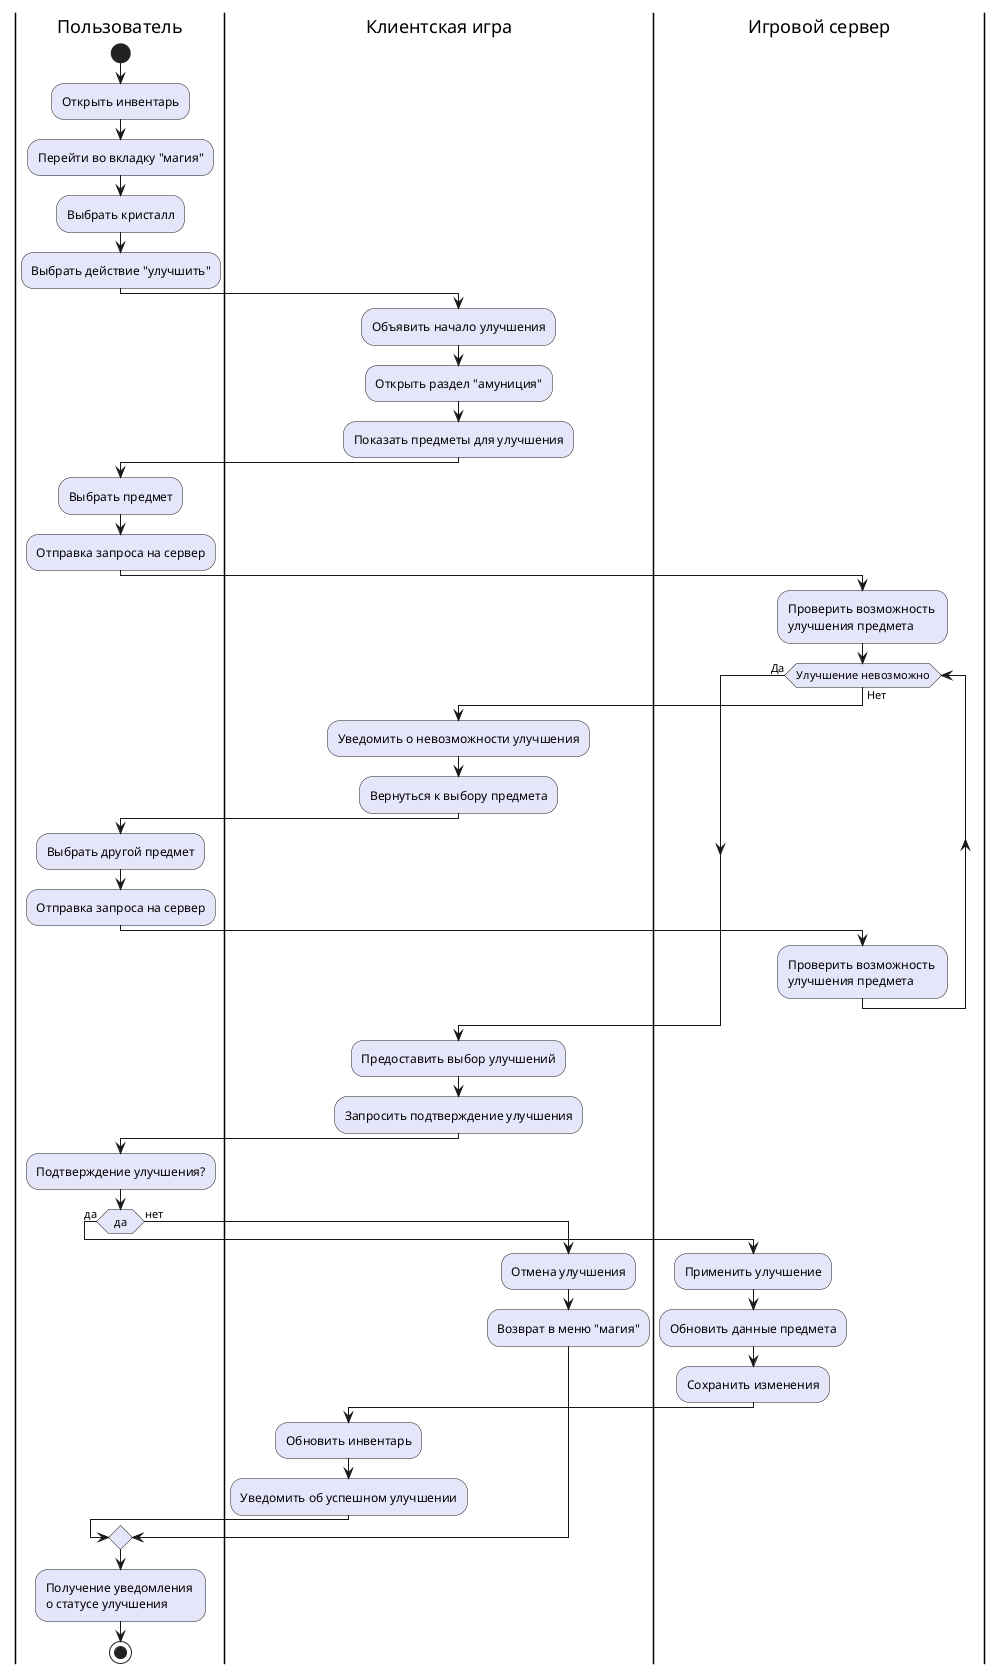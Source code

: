 Схема 2
@startuml

skinparam activity {
    BackgroundColor #lavender
}

|Пользователь|
start
:Открыть инвентарь;
:Перейти во вкладку "магия";
:Выбрать кристалл;
:Выбрать действие "улучшить";

|Клиентская игра|
:Объявить начало улучшения;
:Открыть раздел "амуниция";
:Показать предметы для улучшения;

|Пользователь|
:Выбрать предмет;
:Отправка запроса на сервер;

|Игровой сервер|
:Проверить возможность \nулучшения предмета;

while (Улучшение невозможно) is (Нет)
  |Клиентская игра|
  :Уведомить о невозможности улучшения;
  :Вернуться к выбору предмета;
  |Пользователь|
  :Выбрать другой предмет;
  :Отправка запроса на сервер;
  |Игровой сервер|
  :Проверить возможность \nулучшения предмета;
endwhile (Да)
  
|Клиентская игра|
:Предоставить выбор улучшений;
:Запросить подтверждение улучшения;

|Пользователь|
:Подтверждение улучшения?;

if (да) then (да)
  |Игровой сервер|
  :Применить улучшение;
  :Обновить данные предмета;
  :Сохранить изменения;
  |Клиентская игра|
  :Обновить инвентарь;
  :Уведомить об успешном улучшении;
else (нет)
  |Клиентская игра|
  :Отмена улучшения;
  :Возврат в меню "магия";
endif

|Пользователь|
:Получение уведомления \nо статусе улучшения;
stop
@enduml
